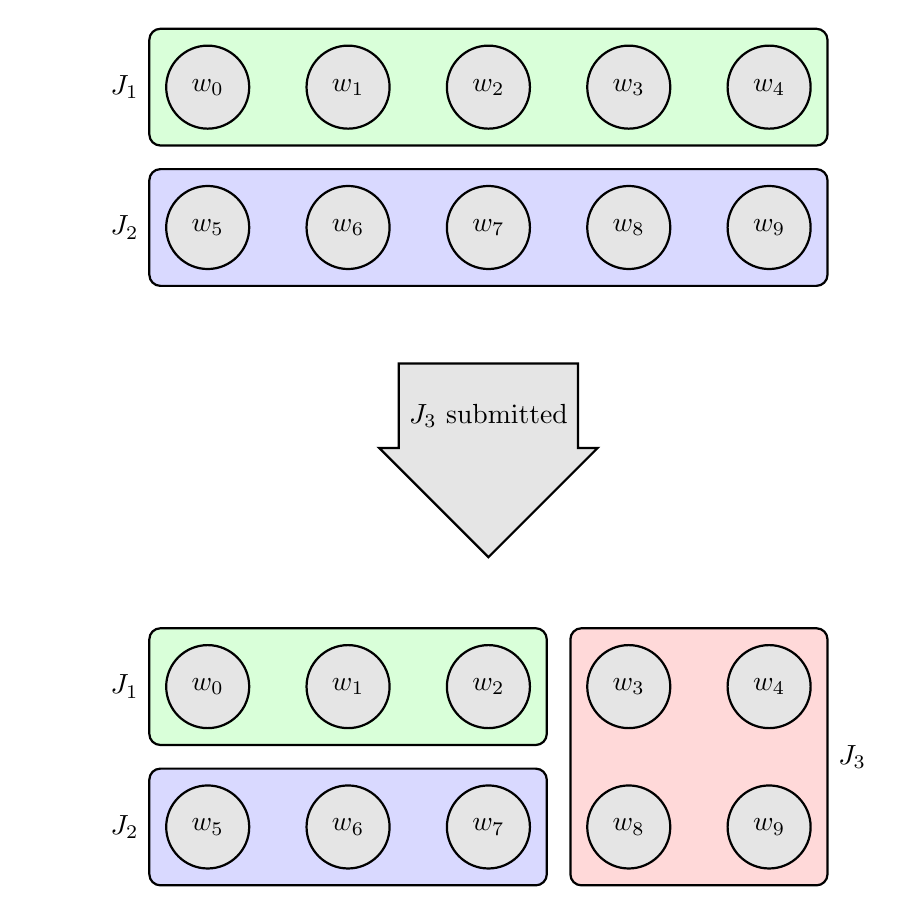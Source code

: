 \tikzstyle{worker-matrix}=[
  row sep=0.7cm,column sep=0.7cm,
  nodes={draw, minimum size=3em, circle, thick, fill=gray!20}
]
\tikzstyle{job-allocation}=[draw, thick, rectangle,rounded corners, inner sep=0.2cm,]
\tikzstyle{job-1}=[job-allocation, fill=green!15, label=left:$J_1$]
\tikzstyle{job-2}=[job-allocation, fill=blue!15, label=left:$J_2$]
\tikzstyle{job-3}=[job-allocation, fill=red!15, label=right:$J_3$]
\tikzstyle{invisible}=[draw=none, fill=none]

\pgfdeclarelayer{background}
\pgfsetlayers{background,main}
\begin{tikzpicture}
  % Workers on allocation 1
  \matrix (wmtrx1)[worker-matrix,anchor=south]{
	\node(w0){$w_0$};&	\node(w1){$w_1$};&	\node(w2){$w_2$};&	\node(w3){$w_3$};&	\node(w4){$w_4$};\\
	\node(w5){$w_5$};&	\node(w6){$w_6$};&	\node(w7){$w_7$};&	\node(w8){$w_8$};&	\node(w9){$w_9$};\\
  };

  % Workers on allocation 2
  \matrix [yshift=-4.5cm](wmtrx2)[worker-matrix,anchor=north]{
	\node(w0_){$w_0$};&	\node(w1_){$w_1$};&	\node(w2_){$w_2$};&	\node(w3_){$w_3$};&	\node(w4_){$w_4$};\\
	\node(w5_){$w_5$};&	\node(w6_){$w_6$};&	\node(w7_){$w_7$};&	\node(w8_){$w_8$};&	\node(w9_){$w_9$};\\
  };

  % Job submission arrow
  \path  ($ (wmtrx1) !.5! (wmtrx2) $)
  	node[yshift=1.5em,single arrow,draw=black,thick,fill=black!10,minimum height=7em,shape border rotate=270]  {$J_3$ submitted};

  % Job allocations
  \begin{pgfonlayer}{background}
    % Allocation 1
	\node [job-1, fit=(w0) (w4)] {};
	\node [job-2, fit=(w5) (w9)] {};

    % Allocation 2
	\node [job-1, fit=(w0_) (w2_)] {};
	\node [job-2, fit=(w5_) (w7_)] {};
	\node [job-3, fit=(w3_) (w9_)] {};
  \end{pgfonlayer}
\end{tikzpicture}
